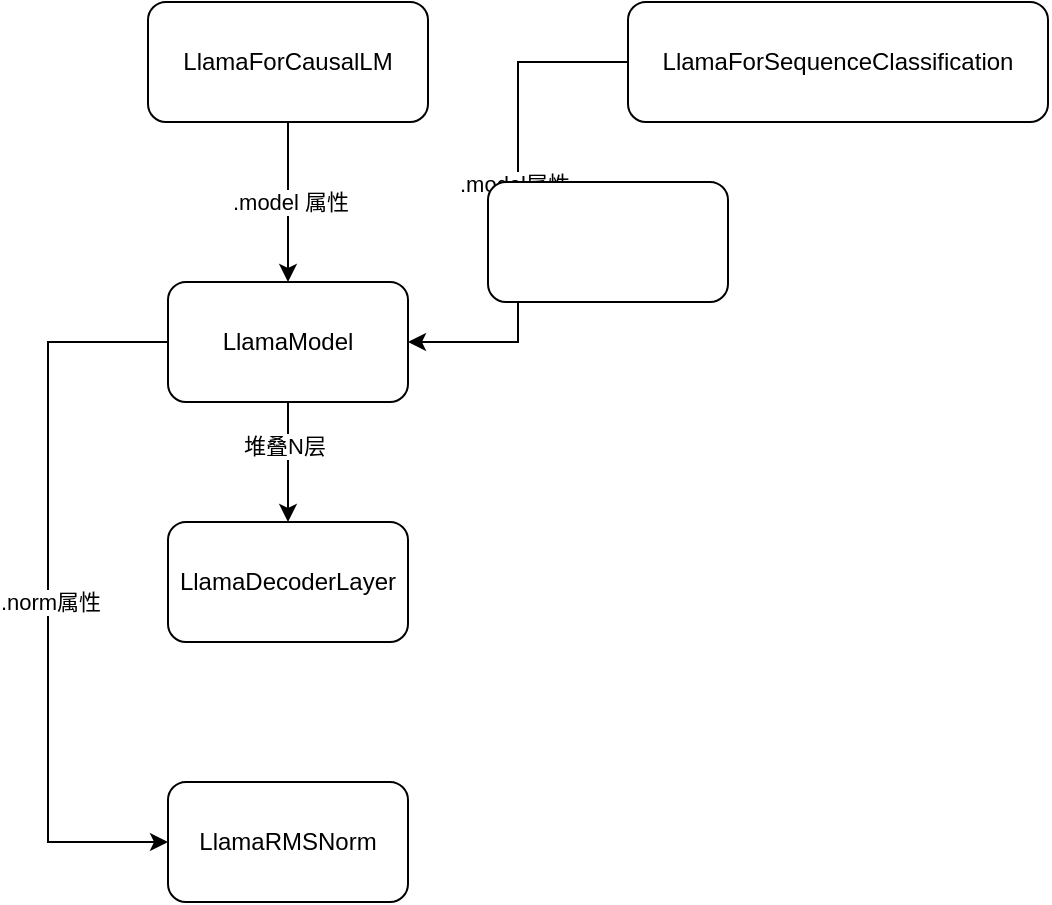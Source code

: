 <mxfile version="22.1.7" type="github">
  <diagram name="第 1 页" id="NNxTGkszWn2__669ob9U">
    <mxGraphModel dx="2040" dy="785" grid="1" gridSize="10" guides="1" tooltips="1" connect="1" arrows="1" fold="1" page="1" pageScale="1" pageWidth="827" pageHeight="1169" math="0" shadow="0">
      <root>
        <mxCell id="0" />
        <mxCell id="1" parent="0" />
        <mxCell id="xeBMHJMb5J4GDxteD4Td-3" style="edgeStyle=orthogonalEdgeStyle;rounded=0;orthogonalLoop=1;jettySize=auto;html=1;exitX=0.5;exitY=1;exitDx=0;exitDy=0;" edge="1" parent="1" source="xeBMHJMb5J4GDxteD4Td-1" target="xeBMHJMb5J4GDxteD4Td-2">
          <mxGeometry relative="1" as="geometry" />
        </mxCell>
        <mxCell id="xeBMHJMb5J4GDxteD4Td-4" value=".model 属性" style="edgeLabel;html=1;align=center;verticalAlign=middle;resizable=0;points=[];" vertex="1" connectable="0" parent="xeBMHJMb5J4GDxteD4Td-3">
          <mxGeometry y="1" relative="1" as="geometry">
            <mxPoint as="offset" />
          </mxGeometry>
        </mxCell>
        <mxCell id="xeBMHJMb5J4GDxteD4Td-1" value="LlamaForCausalLM" style="rounded=1;whiteSpace=wrap;html=1;" vertex="1" parent="1">
          <mxGeometry x="-530" y="160" width="140" height="60" as="geometry" />
        </mxCell>
        <mxCell id="xeBMHJMb5J4GDxteD4Td-11" style="edgeStyle=orthogonalEdgeStyle;rounded=0;orthogonalLoop=1;jettySize=auto;html=1;" edge="1" parent="1" source="xeBMHJMb5J4GDxteD4Td-2" target="xeBMHJMb5J4GDxteD4Td-9">
          <mxGeometry relative="1" as="geometry" />
        </mxCell>
        <mxCell id="xeBMHJMb5J4GDxteD4Td-12" value="堆叠N层" style="edgeLabel;html=1;align=center;verticalAlign=middle;resizable=0;points=[];" vertex="1" connectable="0" parent="xeBMHJMb5J4GDxteD4Td-11">
          <mxGeometry x="-0.283" y="-2" relative="1" as="geometry">
            <mxPoint as="offset" />
          </mxGeometry>
        </mxCell>
        <mxCell id="xeBMHJMb5J4GDxteD4Td-13" style="edgeStyle=orthogonalEdgeStyle;rounded=0;orthogonalLoop=1;jettySize=auto;html=1;exitX=0;exitY=0.5;exitDx=0;exitDy=0;entryX=0;entryY=0.5;entryDx=0;entryDy=0;" edge="1" parent="1" source="xeBMHJMb5J4GDxteD4Td-2" target="xeBMHJMb5J4GDxteD4Td-10">
          <mxGeometry relative="1" as="geometry">
            <Array as="points">
              <mxPoint x="-580" y="330" />
              <mxPoint x="-580" y="580" />
            </Array>
          </mxGeometry>
        </mxCell>
        <mxCell id="xeBMHJMb5J4GDxteD4Td-14" value=".norm属性" style="edgeLabel;html=1;align=center;verticalAlign=middle;resizable=0;points=[];" vertex="1" connectable="0" parent="xeBMHJMb5J4GDxteD4Td-13">
          <mxGeometry x="0.026" y="1" relative="1" as="geometry">
            <mxPoint as="offset" />
          </mxGeometry>
        </mxCell>
        <mxCell id="xeBMHJMb5J4GDxteD4Td-2" value="LlamaModel" style="rounded=1;whiteSpace=wrap;html=1;" vertex="1" parent="1">
          <mxGeometry x="-520" y="300" width="120" height="60" as="geometry" />
        </mxCell>
        <mxCell id="xeBMHJMb5J4GDxteD4Td-6" style="edgeStyle=orthogonalEdgeStyle;rounded=0;orthogonalLoop=1;jettySize=auto;html=1;entryX=1;entryY=0.5;entryDx=0;entryDy=0;" edge="1" parent="1" source="xeBMHJMb5J4GDxteD4Td-5" target="xeBMHJMb5J4GDxteD4Td-2">
          <mxGeometry relative="1" as="geometry" />
        </mxCell>
        <mxCell id="xeBMHJMb5J4GDxteD4Td-7" value=".model属性" style="edgeLabel;html=1;align=center;verticalAlign=middle;resizable=0;points=[];" vertex="1" connectable="0" parent="xeBMHJMb5J4GDxteD4Td-6">
          <mxGeometry x="-0.076" y="-2" relative="1" as="geometry">
            <mxPoint as="offset" />
          </mxGeometry>
        </mxCell>
        <mxCell id="xeBMHJMb5J4GDxteD4Td-5" value="LlamaForSequenceClassification" style="rounded=1;whiteSpace=wrap;html=1;" vertex="1" parent="1">
          <mxGeometry x="-290" y="160" width="210" height="60" as="geometry" />
        </mxCell>
        <mxCell id="xeBMHJMb5J4GDxteD4Td-8" value="" style="rounded=1;whiteSpace=wrap;html=1;" vertex="1" parent="1">
          <mxGeometry x="-360" y="250" width="120" height="60" as="geometry" />
        </mxCell>
        <mxCell id="xeBMHJMb5J4GDxteD4Td-9" value="LlamaDecoderLayer" style="rounded=1;whiteSpace=wrap;html=1;" vertex="1" parent="1">
          <mxGeometry x="-520" y="420" width="120" height="60" as="geometry" />
        </mxCell>
        <mxCell id="xeBMHJMb5J4GDxteD4Td-10" value="LlamaRMSNorm" style="rounded=1;whiteSpace=wrap;html=1;" vertex="1" parent="1">
          <mxGeometry x="-520" y="550" width="120" height="60" as="geometry" />
        </mxCell>
      </root>
    </mxGraphModel>
  </diagram>
</mxfile>
